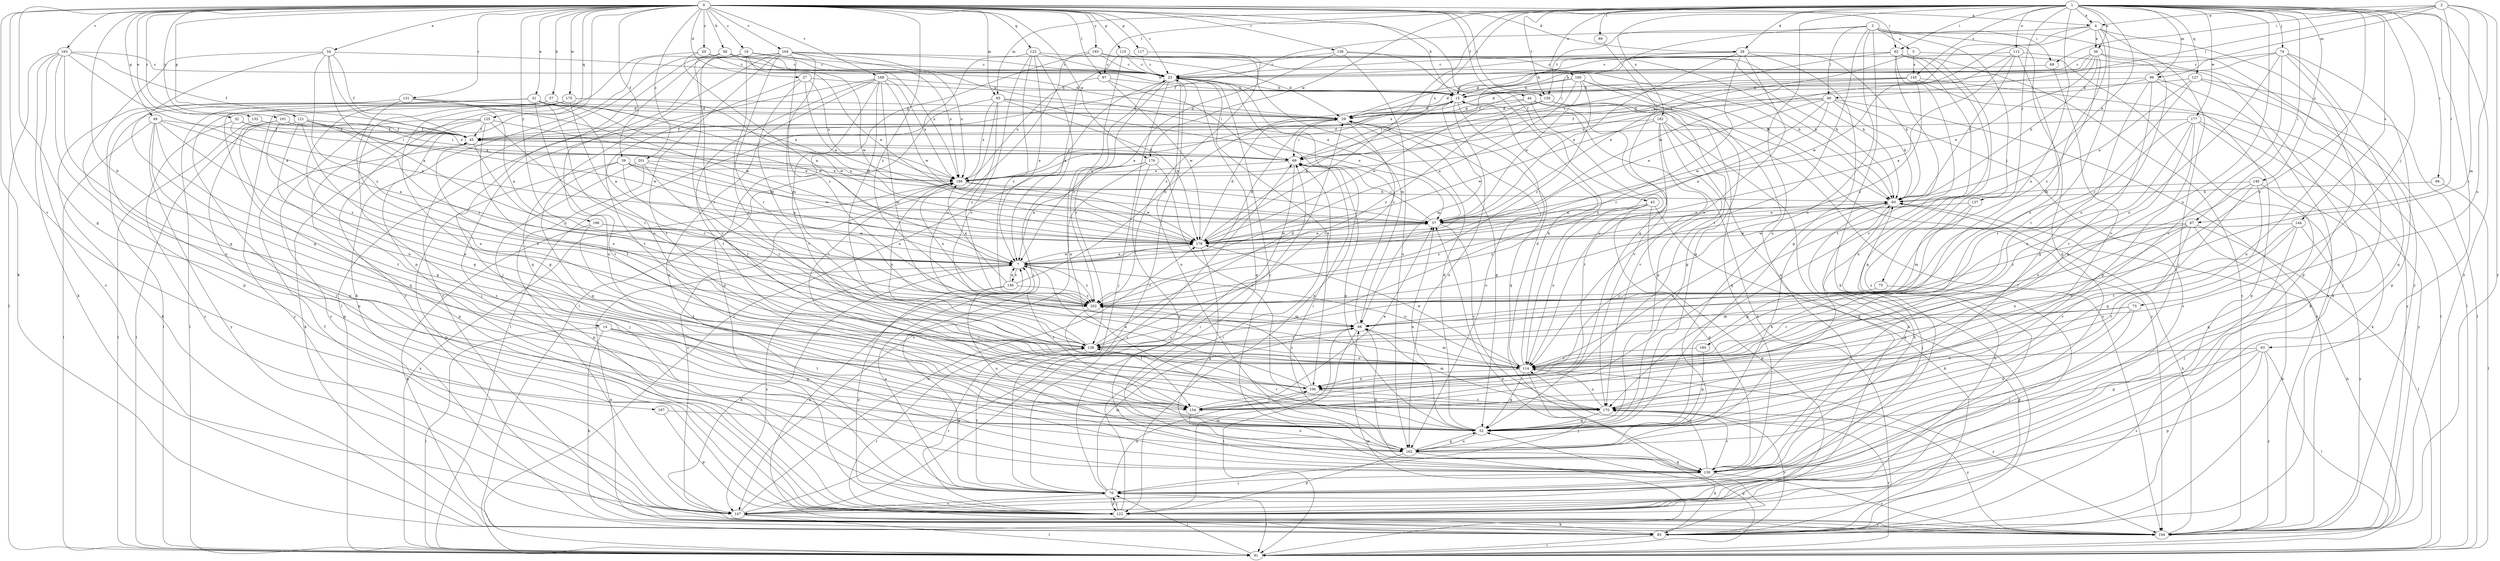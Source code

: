 strict digraph  {
0;
1;
2;
3;
4;
5;
7;
14;
15;
18;
20;
23;
27;
28;
29;
31;
32;
34;
36;
37;
39;
43;
44;
45;
49;
52;
57;
58;
60;
62;
63;
66;
67;
68;
69;
73;
74;
75;
76;
83;
87;
89;
90;
91;
93;
96;
98;
106;
112;
114;
115;
117;
121;
122;
123;
125;
127;
130;
131;
132;
136;
137;
138;
140;
144;
145;
146;
147;
150;
154;
160;
162;
163;
164;
167;
168;
170;
175;
176;
177;
178;
180;
182;
186;
188;
191;
193;
194;
201;
202;
0 -> 4  [label=a];
0 -> 14  [label=b];
0 -> 15  [label=b];
0 -> 18  [label=c];
0 -> 20  [label=c];
0 -> 23  [label=c];
0 -> 27  [label=d];
0 -> 28  [label=d];
0 -> 31  [label=e];
0 -> 32  [label=e];
0 -> 34  [label=e];
0 -> 39  [label=f];
0 -> 43  [label=f];
0 -> 44  [label=f];
0 -> 49  [label=g];
0 -> 52  [label=g];
0 -> 57  [label=h];
0 -> 58  [label=h];
0 -> 62  [label=i];
0 -> 83  [label=k];
0 -> 87  [label=l];
0 -> 93  [label=m];
0 -> 115  [label=p];
0 -> 117  [label=p];
0 -> 121  [label=p];
0 -> 122  [label=p];
0 -> 123  [label=q];
0 -> 125  [label=q];
0 -> 131  [label=r];
0 -> 132  [label=r];
0 -> 136  [label=r];
0 -> 150  [label=t];
0 -> 163  [label=v];
0 -> 164  [label=v];
0 -> 167  [label=v];
0 -> 168  [label=v];
0 -> 175  [label=w];
0 -> 176  [label=w];
0 -> 188  [label=y];
0 -> 191  [label=y];
0 -> 193  [label=y];
0 -> 201  [label=z];
0 -> 202  [label=z];
1 -> 4  [label=a];
1 -> 28  [label=d];
1 -> 36  [label=e];
1 -> 60  [label=h];
1 -> 62  [label=i];
1 -> 63  [label=i];
1 -> 66  [label=i];
1 -> 67  [label=i];
1 -> 73  [label=j];
1 -> 74  [label=j];
1 -> 87  [label=l];
1 -> 89  [label=l];
1 -> 93  [label=m];
1 -> 96  [label=m];
1 -> 106  [label=n];
1 -> 112  [label=o];
1 -> 114  [label=o];
1 -> 127  [label=q];
1 -> 137  [label=r];
1 -> 140  [label=s];
1 -> 144  [label=s];
1 -> 145  [label=s];
1 -> 150  [label=t];
1 -> 160  [label=u];
1 -> 162  [label=u];
1 -> 176  [label=w];
1 -> 177  [label=w];
1 -> 178  [label=w];
1 -> 180  [label=x];
1 -> 182  [label=x];
1 -> 186  [label=x];
1 -> 194  [label=y];
2 -> 4  [label=a];
2 -> 67  [label=i];
2 -> 68  [label=i];
2 -> 90  [label=l];
2 -> 96  [label=m];
2 -> 98  [label=m];
2 -> 114  [label=o];
2 -> 194  [label=y];
3 -> 5  [label=a];
3 -> 68  [label=i];
3 -> 69  [label=i];
3 -> 75  [label=j];
3 -> 83  [label=k];
3 -> 90  [label=l];
3 -> 106  [label=n];
3 -> 130  [label=q];
3 -> 150  [label=t];
3 -> 154  [label=t];
3 -> 194  [label=y];
4 -> 36  [label=e];
4 -> 45  [label=f];
4 -> 76  [label=j];
4 -> 122  [label=p];
4 -> 138  [label=r];
4 -> 154  [label=t];
4 -> 178  [label=w];
4 -> 186  [label=x];
5 -> 37  [label=e];
5 -> 145  [label=s];
5 -> 194  [label=y];
7 -> 29  [label=d];
7 -> 83  [label=k];
7 -> 114  [label=o];
7 -> 146  [label=s];
7 -> 147  [label=s];
7 -> 154  [label=t];
7 -> 178  [label=w];
7 -> 202  [label=z];
14 -> 52  [label=g];
14 -> 83  [label=k];
14 -> 91  [label=l];
14 -> 138  [label=r];
14 -> 154  [label=t];
15 -> 29  [label=d];
15 -> 98  [label=m];
15 -> 130  [label=q];
15 -> 162  [label=u];
18 -> 23  [label=c];
18 -> 76  [label=j];
18 -> 138  [label=r];
18 -> 170  [label=v];
18 -> 178  [label=w];
18 -> 186  [label=x];
20 -> 7  [label=a];
20 -> 23  [label=c];
20 -> 37  [label=e];
20 -> 194  [label=y];
23 -> 15  [label=b];
23 -> 76  [label=j];
23 -> 106  [label=n];
23 -> 122  [label=p];
23 -> 130  [label=q];
23 -> 138  [label=r];
23 -> 162  [label=u];
23 -> 202  [label=z];
27 -> 15  [label=b];
27 -> 37  [label=e];
27 -> 154  [label=t];
27 -> 186  [label=x];
27 -> 202  [label=z];
28 -> 23  [label=c];
28 -> 37  [label=e];
28 -> 52  [label=g];
28 -> 60  [label=h];
28 -> 114  [label=o];
28 -> 138  [label=r];
28 -> 186  [label=x];
29 -> 45  [label=f];
29 -> 52  [label=g];
29 -> 69  [label=i];
29 -> 138  [label=r];
29 -> 162  [label=u];
31 -> 7  [label=a];
31 -> 29  [label=d];
31 -> 91  [label=l];
31 -> 122  [label=p];
31 -> 130  [label=q];
31 -> 138  [label=r];
31 -> 170  [label=v];
31 -> 178  [label=w];
31 -> 186  [label=x];
32 -> 37  [label=e];
32 -> 45  [label=f];
32 -> 69  [label=i];
32 -> 147  [label=s];
34 -> 7  [label=a];
34 -> 23  [label=c];
34 -> 37  [label=e];
34 -> 45  [label=f];
34 -> 52  [label=g];
34 -> 162  [label=u];
34 -> 202  [label=z];
36 -> 23  [label=c];
36 -> 29  [label=d];
36 -> 37  [label=e];
36 -> 60  [label=h];
36 -> 69  [label=i];
36 -> 91  [label=l];
36 -> 114  [label=o];
36 -> 202  [label=z];
37 -> 69  [label=i];
37 -> 170  [label=v];
37 -> 178  [label=w];
39 -> 7  [label=a];
39 -> 37  [label=e];
39 -> 52  [label=g];
39 -> 122  [label=p];
39 -> 138  [label=r];
39 -> 186  [label=x];
43 -> 37  [label=e];
43 -> 83  [label=k];
43 -> 114  [label=o];
43 -> 122  [label=p];
43 -> 130  [label=q];
43 -> 202  [label=z];
44 -> 29  [label=d];
44 -> 114  [label=o];
44 -> 130  [label=q];
44 -> 170  [label=v];
44 -> 178  [label=w];
44 -> 194  [label=y];
45 -> 69  [label=i];
45 -> 202  [label=z];
49 -> 7  [label=a];
49 -> 45  [label=f];
49 -> 91  [label=l];
49 -> 106  [label=n];
49 -> 130  [label=q];
49 -> 154  [label=t];
49 -> 194  [label=y];
52 -> 29  [label=d];
52 -> 37  [label=e];
52 -> 138  [label=r];
52 -> 162  [label=u];
57 -> 29  [label=d];
57 -> 52  [label=g];
57 -> 76  [label=j];
57 -> 91  [label=l];
57 -> 178  [label=w];
58 -> 15  [label=b];
58 -> 23  [label=c];
58 -> 29  [label=d];
58 -> 83  [label=k];
58 -> 138  [label=r];
58 -> 186  [label=x];
58 -> 194  [label=y];
60 -> 37  [label=e];
60 -> 76  [label=j];
60 -> 106  [label=n];
60 -> 130  [label=q];
60 -> 202  [label=z];
62 -> 15  [label=b];
62 -> 23  [label=c];
62 -> 69  [label=i];
62 -> 130  [label=q];
62 -> 147  [label=s];
62 -> 154  [label=t];
62 -> 162  [label=u];
62 -> 170  [label=v];
62 -> 194  [label=y];
63 -> 52  [label=g];
63 -> 91  [label=l];
63 -> 114  [label=o];
63 -> 122  [label=p];
63 -> 147  [label=s];
63 -> 194  [label=y];
66 -> 60  [label=h];
66 -> 91  [label=l];
67 -> 83  [label=k];
67 -> 91  [label=l];
67 -> 106  [label=n];
67 -> 138  [label=r];
67 -> 170  [label=v];
67 -> 178  [label=w];
67 -> 202  [label=z];
68 -> 29  [label=d];
68 -> 170  [label=v];
69 -> 45  [label=f];
69 -> 52  [label=g];
69 -> 147  [label=s];
69 -> 186  [label=x];
73 -> 76  [label=j];
73 -> 98  [label=m];
73 -> 138  [label=r];
73 -> 162  [label=u];
74 -> 15  [label=b];
74 -> 23  [label=c];
74 -> 114  [label=o];
74 -> 122  [label=p];
74 -> 130  [label=q];
74 -> 162  [label=u];
74 -> 170  [label=v];
75 -> 122  [label=p];
75 -> 202  [label=z];
76 -> 7  [label=a];
76 -> 23  [label=c];
76 -> 69  [label=i];
76 -> 91  [label=l];
76 -> 98  [label=m];
76 -> 106  [label=n];
76 -> 122  [label=p];
76 -> 138  [label=r];
76 -> 147  [label=s];
83 -> 7  [label=a];
83 -> 15  [label=b];
83 -> 37  [label=e];
83 -> 91  [label=l];
83 -> 170  [label=v];
87 -> 15  [label=b];
87 -> 69  [label=i];
87 -> 178  [label=w];
87 -> 186  [label=x];
89 -> 52  [label=g];
90 -> 7  [label=a];
90 -> 29  [label=d];
90 -> 37  [label=e];
90 -> 45  [label=f];
90 -> 60  [label=h];
90 -> 147  [label=s];
90 -> 178  [label=w];
90 -> 194  [label=y];
91 -> 23  [label=c];
91 -> 52  [label=g];
91 -> 60  [label=h];
91 -> 76  [label=j];
91 -> 98  [label=m];
91 -> 170  [label=v];
91 -> 186  [label=x];
93 -> 29  [label=d];
93 -> 37  [label=e];
93 -> 91  [label=l];
93 -> 154  [label=t];
93 -> 178  [label=w];
93 -> 186  [label=x];
93 -> 202  [label=z];
96 -> 15  [label=b];
96 -> 52  [label=g];
96 -> 83  [label=k];
96 -> 122  [label=p];
96 -> 170  [label=v];
96 -> 186  [label=x];
98 -> 23  [label=c];
98 -> 91  [label=l];
98 -> 130  [label=q];
98 -> 138  [label=r];
106 -> 7  [label=a];
106 -> 154  [label=t];
106 -> 170  [label=v];
106 -> 202  [label=z];
112 -> 7  [label=a];
112 -> 23  [label=c];
112 -> 60  [label=h];
112 -> 83  [label=k];
112 -> 114  [label=o];
112 -> 178  [label=w];
114 -> 15  [label=b];
114 -> 29  [label=d];
114 -> 45  [label=f];
114 -> 52  [label=g];
114 -> 76  [label=j];
114 -> 98  [label=m];
114 -> 106  [label=n];
114 -> 178  [label=w];
114 -> 194  [label=y];
115 -> 7  [label=a];
115 -> 23  [label=c];
115 -> 60  [label=h];
115 -> 98  [label=m];
115 -> 162  [label=u];
117 -> 23  [label=c];
117 -> 202  [label=z];
121 -> 45  [label=f];
121 -> 52  [label=g];
121 -> 91  [label=l];
121 -> 114  [label=o];
121 -> 178  [label=w];
121 -> 202  [label=z];
122 -> 60  [label=h];
122 -> 69  [label=i];
122 -> 76  [label=j];
122 -> 98  [label=m];
122 -> 138  [label=r];
123 -> 7  [label=a];
123 -> 23  [label=c];
123 -> 60  [label=h];
123 -> 76  [label=j];
123 -> 91  [label=l];
123 -> 114  [label=o];
123 -> 202  [label=z];
125 -> 37  [label=e];
125 -> 45  [label=f];
125 -> 83  [label=k];
125 -> 114  [label=o];
125 -> 122  [label=p];
125 -> 138  [label=r];
125 -> 147  [label=s];
127 -> 15  [label=b];
127 -> 37  [label=e];
127 -> 76  [label=j];
127 -> 91  [label=l];
127 -> 202  [label=z];
130 -> 23  [label=c];
130 -> 60  [label=h];
130 -> 76  [label=j];
130 -> 114  [label=o];
130 -> 170  [label=v];
130 -> 194  [label=y];
131 -> 7  [label=a];
131 -> 29  [label=d];
131 -> 83  [label=k];
131 -> 106  [label=n];
131 -> 178  [label=w];
132 -> 45  [label=f];
132 -> 91  [label=l];
132 -> 186  [label=x];
136 -> 7  [label=a];
136 -> 23  [label=c];
136 -> 60  [label=h];
136 -> 114  [label=o];
136 -> 162  [label=u];
137 -> 37  [label=e];
137 -> 52  [label=g];
137 -> 98  [label=m];
138 -> 29  [label=d];
138 -> 114  [label=o];
138 -> 186  [label=x];
140 -> 52  [label=g];
140 -> 60  [label=h];
140 -> 114  [label=o];
140 -> 130  [label=q];
140 -> 154  [label=t];
144 -> 76  [label=j];
144 -> 114  [label=o];
144 -> 154  [label=t];
144 -> 178  [label=w];
144 -> 194  [label=y];
145 -> 15  [label=b];
145 -> 29  [label=d];
145 -> 45  [label=f];
145 -> 91  [label=l];
145 -> 194  [label=y];
145 -> 202  [label=z];
146 -> 7  [label=a];
146 -> 15  [label=b];
146 -> 122  [label=p];
146 -> 162  [label=u];
146 -> 186  [label=x];
146 -> 202  [label=z];
147 -> 45  [label=f];
147 -> 69  [label=i];
147 -> 83  [label=k];
147 -> 91  [label=l];
147 -> 178  [label=w];
147 -> 194  [label=y];
150 -> 29  [label=d];
150 -> 52  [label=g];
150 -> 69  [label=i];
150 -> 194  [label=y];
150 -> 202  [label=z];
154 -> 37  [label=e];
154 -> 162  [label=u];
160 -> 7  [label=a];
160 -> 15  [label=b];
160 -> 29  [label=d];
160 -> 37  [label=e];
160 -> 52  [label=g];
160 -> 130  [label=q];
160 -> 202  [label=z];
162 -> 52  [label=g];
162 -> 60  [label=h];
162 -> 69  [label=i];
162 -> 83  [label=k];
162 -> 122  [label=p];
162 -> 130  [label=q];
163 -> 7  [label=a];
163 -> 23  [label=c];
163 -> 45  [label=f];
163 -> 52  [label=g];
163 -> 83  [label=k];
163 -> 91  [label=l];
163 -> 122  [label=p];
163 -> 147  [label=s];
164 -> 23  [label=c];
164 -> 37  [label=e];
164 -> 60  [label=h];
164 -> 91  [label=l];
164 -> 98  [label=m];
164 -> 114  [label=o];
164 -> 130  [label=q];
164 -> 154  [label=t];
164 -> 162  [label=u];
164 -> 186  [label=x];
164 -> 202  [label=z];
167 -> 52  [label=g];
167 -> 122  [label=p];
168 -> 15  [label=b];
168 -> 98  [label=m];
168 -> 114  [label=o];
168 -> 130  [label=q];
168 -> 147  [label=s];
168 -> 154  [label=t];
168 -> 170  [label=v];
168 -> 178  [label=w];
168 -> 186  [label=x];
170 -> 52  [label=g];
170 -> 98  [label=m];
170 -> 114  [label=o];
170 -> 194  [label=y];
175 -> 29  [label=d];
175 -> 52  [label=g];
175 -> 76  [label=j];
175 -> 114  [label=o];
175 -> 178  [label=w];
175 -> 194  [label=y];
176 -> 7  [label=a];
176 -> 130  [label=q];
176 -> 147  [label=s];
176 -> 170  [label=v];
176 -> 186  [label=x];
177 -> 45  [label=f];
177 -> 52  [label=g];
177 -> 83  [label=k];
177 -> 106  [label=n];
177 -> 114  [label=o];
177 -> 138  [label=r];
177 -> 194  [label=y];
178 -> 7  [label=a];
178 -> 15  [label=b];
178 -> 29  [label=d];
178 -> 37  [label=e];
178 -> 130  [label=q];
180 -> 52  [label=g];
180 -> 114  [label=o];
182 -> 45  [label=f];
182 -> 52  [label=g];
182 -> 83  [label=k];
182 -> 122  [label=p];
182 -> 154  [label=t];
182 -> 170  [label=v];
182 -> 178  [label=w];
186 -> 60  [label=h];
186 -> 147  [label=s];
186 -> 178  [label=w];
188 -> 7  [label=a];
188 -> 83  [label=k];
188 -> 154  [label=t];
188 -> 178  [label=w];
191 -> 45  [label=f];
191 -> 69  [label=i];
191 -> 106  [label=n];
191 -> 122  [label=p];
191 -> 202  [label=z];
193 -> 23  [label=c];
193 -> 29  [label=d];
193 -> 60  [label=h];
193 -> 114  [label=o];
193 -> 122  [label=p];
194 -> 7  [label=a];
194 -> 60  [label=h];
194 -> 138  [label=r];
201 -> 76  [label=j];
201 -> 122  [label=p];
201 -> 138  [label=r];
201 -> 178  [label=w];
201 -> 186  [label=x];
202 -> 98  [label=m];
202 -> 154  [label=t];
202 -> 186  [label=x];
}
